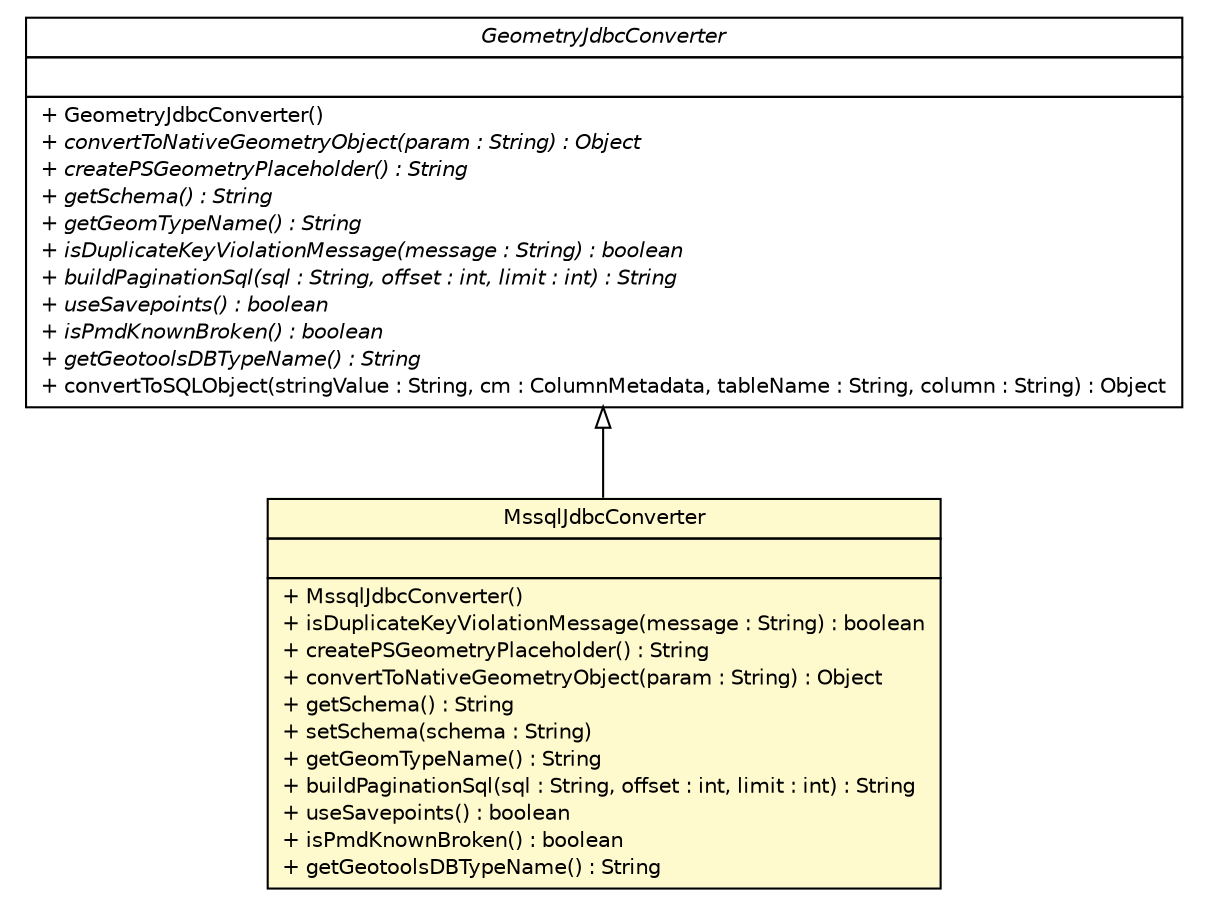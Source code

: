 #!/usr/local/bin/dot
#
# Class diagram 
# Generated by UMLGraph version R5_6-24-gf6e263 (http://www.umlgraph.org/)
#

digraph G {
	edge [fontname="Helvetica",fontsize=10,labelfontname="Helvetica",labelfontsize=10];
	node [fontname="Helvetica",fontsize=10,shape=plaintext];
	nodesep=0.25;
	ranksep=0.5;
	// nl.b3p.brmo.loader.jdbc.GeometryJdbcConverter
	c1955 [label=<<table title="nl.b3p.brmo.loader.jdbc.GeometryJdbcConverter" border="0" cellborder="1" cellspacing="0" cellpadding="2" port="p" href="./GeometryJdbcConverter.html">
		<tr><td><table border="0" cellspacing="0" cellpadding="1">
<tr><td align="center" balign="center"><font face="Helvetica-Oblique"> GeometryJdbcConverter </font></td></tr>
		</table></td></tr>
		<tr><td><table border="0" cellspacing="0" cellpadding="1">
<tr><td align="left" balign="left">  </td></tr>
		</table></td></tr>
		<tr><td><table border="0" cellspacing="0" cellpadding="1">
<tr><td align="left" balign="left"> + GeometryJdbcConverter() </td></tr>
<tr><td align="left" balign="left"><font face="Helvetica-Oblique" point-size="10.0"> + convertToNativeGeometryObject(param : String) : Object </font></td></tr>
<tr><td align="left" balign="left"><font face="Helvetica-Oblique" point-size="10.0"> + createPSGeometryPlaceholder() : String </font></td></tr>
<tr><td align="left" balign="left"><font face="Helvetica-Oblique" point-size="10.0"> + getSchema() : String </font></td></tr>
<tr><td align="left" balign="left"><font face="Helvetica-Oblique" point-size="10.0"> + getGeomTypeName() : String </font></td></tr>
<tr><td align="left" balign="left"><font face="Helvetica-Oblique" point-size="10.0"> + isDuplicateKeyViolationMessage(message : String) : boolean </font></td></tr>
<tr><td align="left" balign="left"><font face="Helvetica-Oblique" point-size="10.0"> + buildPaginationSql(sql : String, offset : int, limit : int) : String </font></td></tr>
<tr><td align="left" balign="left"><font face="Helvetica-Oblique" point-size="10.0"> + useSavepoints() : boolean </font></td></tr>
<tr><td align="left" balign="left"><font face="Helvetica-Oblique" point-size="10.0"> + isPmdKnownBroken() : boolean </font></td></tr>
<tr><td align="left" balign="left"><font face="Helvetica-Oblique" point-size="10.0"> + getGeotoolsDBTypeName() : String </font></td></tr>
<tr><td align="left" balign="left"> + convertToSQLObject(stringValue : String, cm : ColumnMetadata, tableName : String, column : String) : Object </td></tr>
		</table></td></tr>
		</table>>, URL="./GeometryJdbcConverter.html", fontname="Helvetica", fontcolor="black", fontsize=10.0];
	// nl.b3p.brmo.loader.jdbc.MssqlJdbcConverter
	c1960 [label=<<table title="nl.b3p.brmo.loader.jdbc.MssqlJdbcConverter" border="0" cellborder="1" cellspacing="0" cellpadding="2" port="p" bgcolor="lemonChiffon" href="./MssqlJdbcConverter.html">
		<tr><td><table border="0" cellspacing="0" cellpadding="1">
<tr><td align="center" balign="center"> MssqlJdbcConverter </td></tr>
		</table></td></tr>
		<tr><td><table border="0" cellspacing="0" cellpadding="1">
<tr><td align="left" balign="left">  </td></tr>
		</table></td></tr>
		<tr><td><table border="0" cellspacing="0" cellpadding="1">
<tr><td align="left" balign="left"> + MssqlJdbcConverter() </td></tr>
<tr><td align="left" balign="left"> + isDuplicateKeyViolationMessage(message : String) : boolean </td></tr>
<tr><td align="left" balign="left"> + createPSGeometryPlaceholder() : String </td></tr>
<tr><td align="left" balign="left"> + convertToNativeGeometryObject(param : String) : Object </td></tr>
<tr><td align="left" balign="left"> + getSchema() : String </td></tr>
<tr><td align="left" balign="left"> + setSchema(schema : String) </td></tr>
<tr><td align="left" balign="left"> + getGeomTypeName() : String </td></tr>
<tr><td align="left" balign="left"> + buildPaginationSql(sql : String, offset : int, limit : int) : String </td></tr>
<tr><td align="left" balign="left"> + useSavepoints() : boolean </td></tr>
<tr><td align="left" balign="left"> + isPmdKnownBroken() : boolean </td></tr>
<tr><td align="left" balign="left"> + getGeotoolsDBTypeName() : String </td></tr>
		</table></td></tr>
		</table>>, URL="./MssqlJdbcConverter.html", fontname="Helvetica", fontcolor="black", fontsize=10.0];
	//nl.b3p.brmo.loader.jdbc.MssqlJdbcConverter extends nl.b3p.brmo.loader.jdbc.GeometryJdbcConverter
	c1955:p -> c1960:p [dir=back,arrowtail=empty];
}

